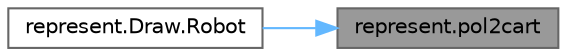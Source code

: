 digraph "represent.pol2cart"
{
 // LATEX_PDF_SIZE
  bgcolor="transparent";
  edge [fontname=Helvetica,fontsize=10,labelfontname=Helvetica,labelfontsize=10];
  node [fontname=Helvetica,fontsize=10,shape=box,height=0.2,width=0.4];
  rankdir="RL";
  Node1 [label="represent.pol2cart",height=0.2,width=0.4,color="gray40", fillcolor="grey60", style="filled", fontcolor="black",tooltip=" "];
  Node1 -> Node2 [dir="back",color="steelblue1",style="solid"];
  Node2 [label="represent.Draw.Robot",height=0.2,width=0.4,color="grey40", fillcolor="white", style="filled",URL="$classrepresent_1_1_draw.html#aa78b9ec58ff102abf4c1c4788e373044",tooltip=" "];
}
